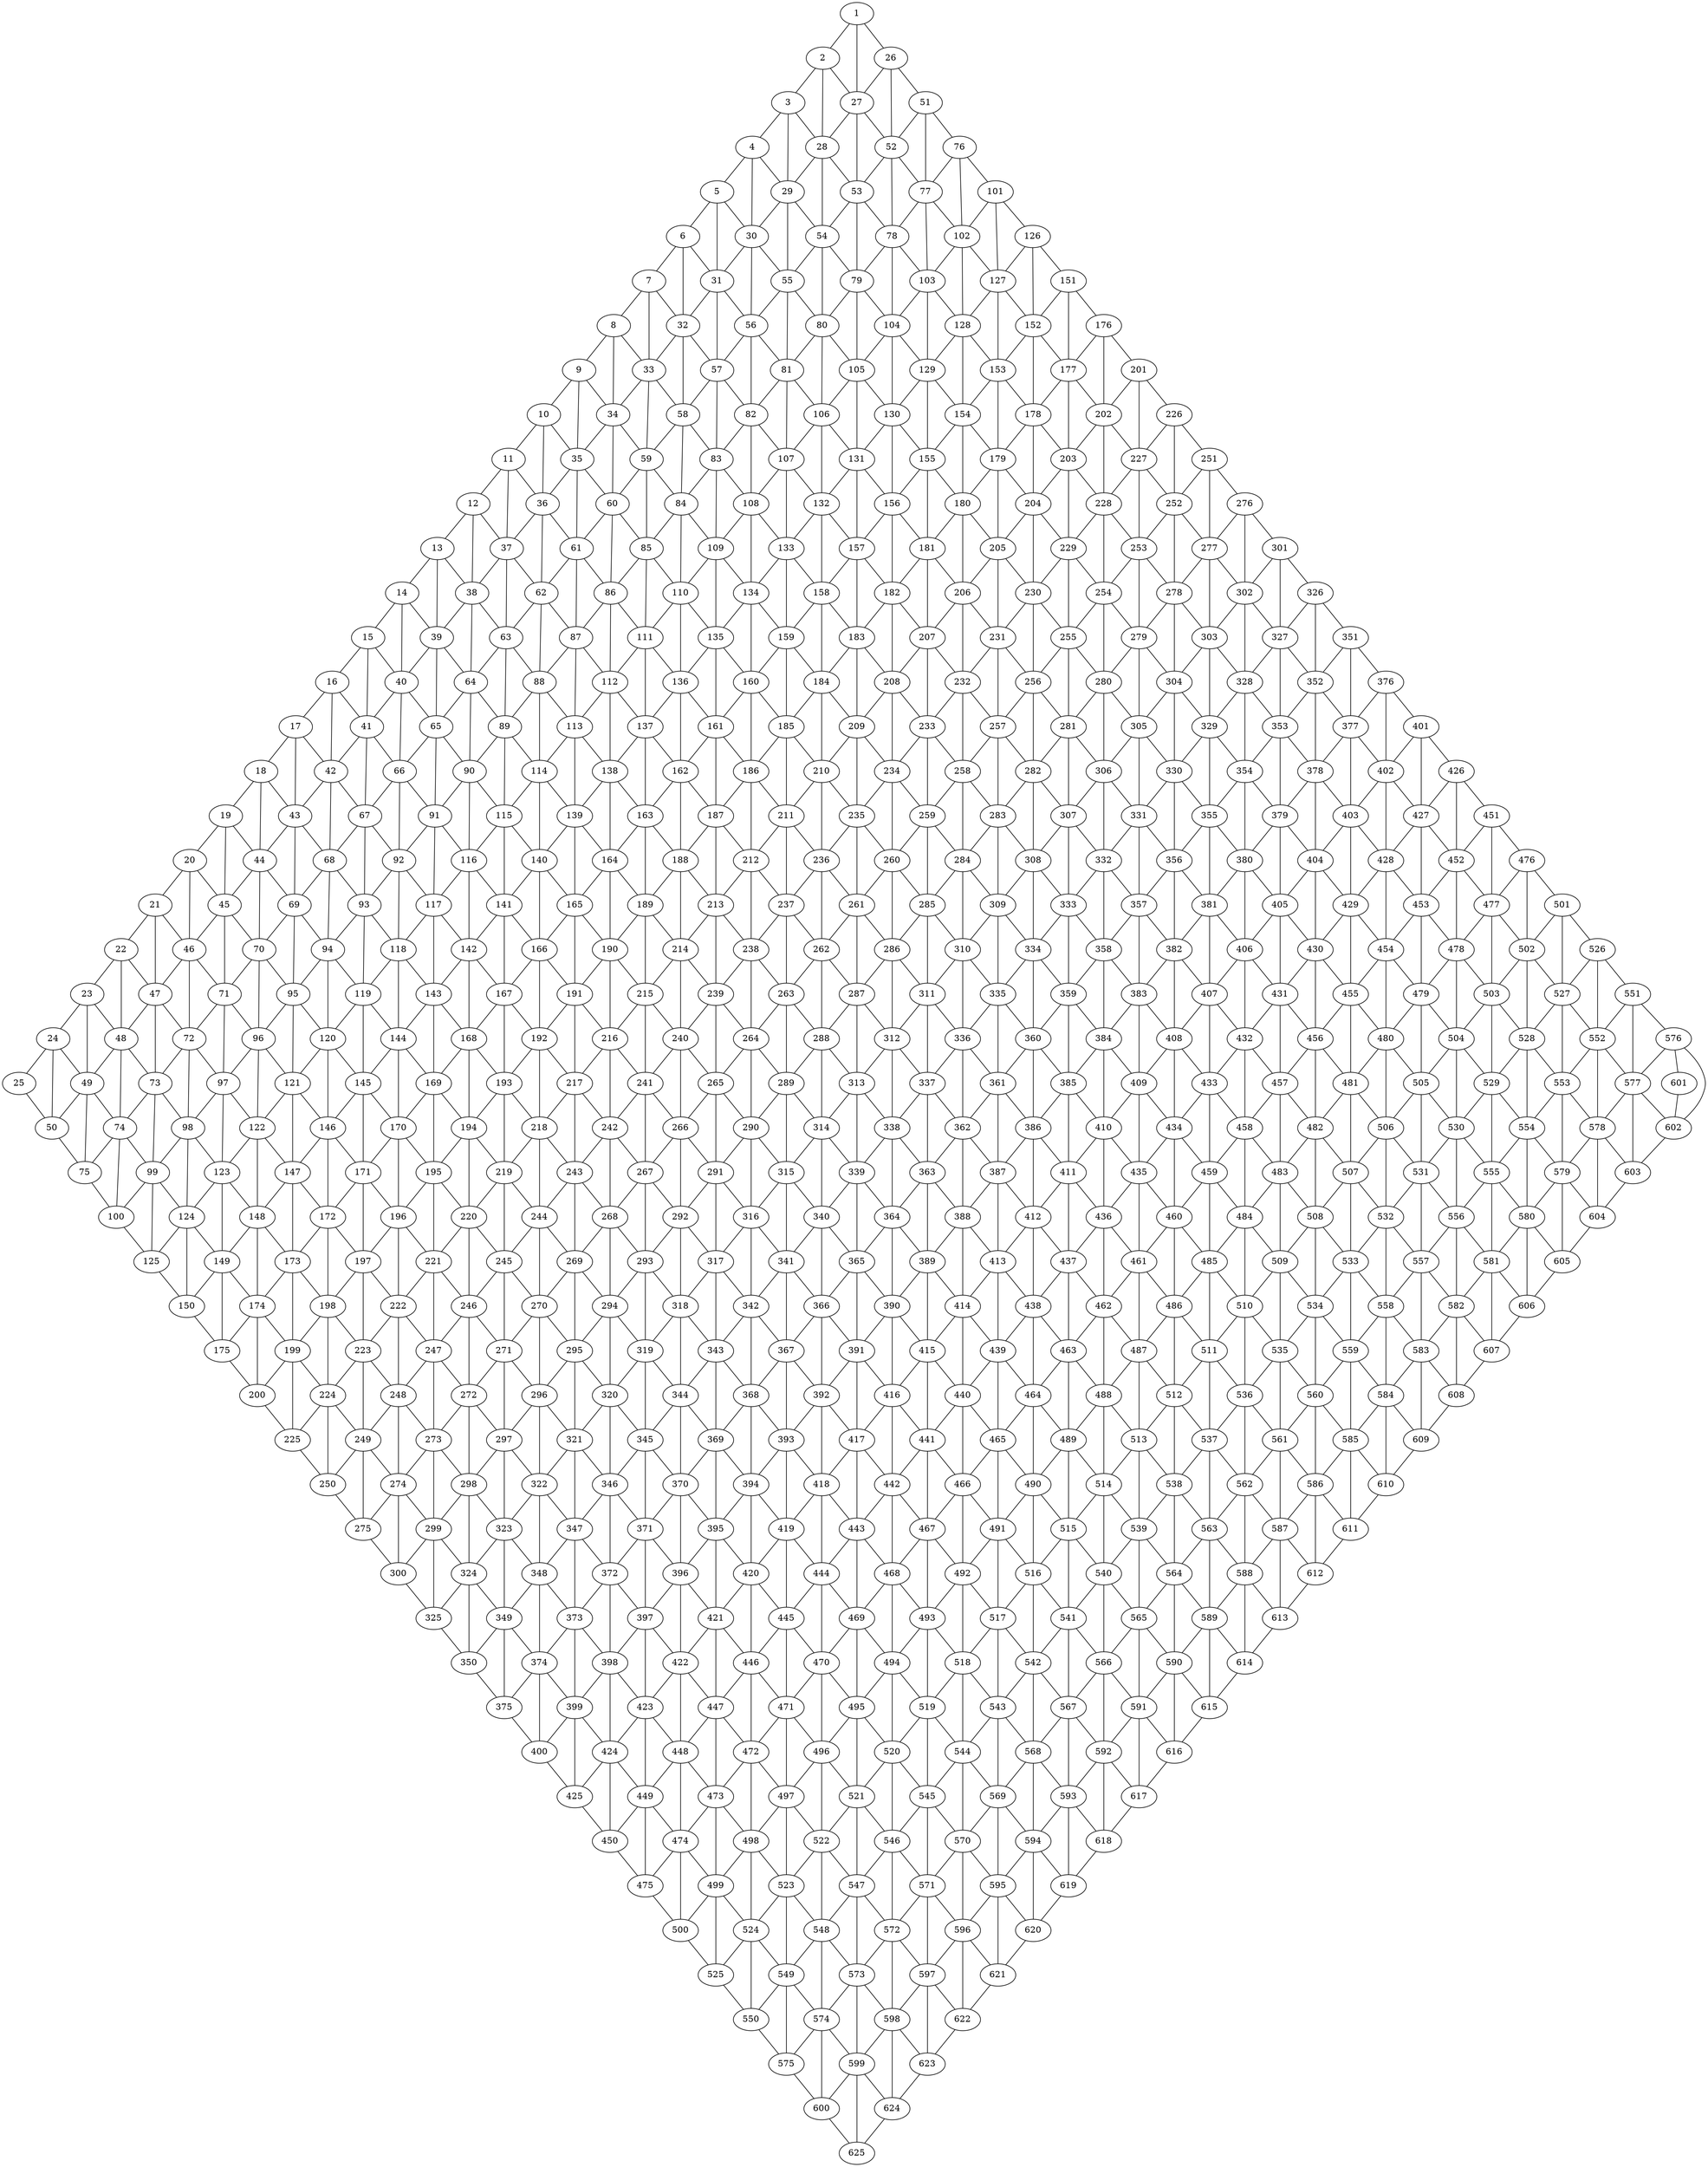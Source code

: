 graph G_1 {
    1;
    2;
    3;
    4;
    5;
    6;
    7;
    8;
    9;
    10;
    11;
    12;
    13;
    14;
    15;
    16;
    17;
    18;
    19;
    20;
    21;
    22;
    23;
    24;
    25;
    26;
    27;
    28;
    29;
    30;
    31;
    32;
    33;
    34;
    35;
    36;
    37;
    38;
    39;
    40;
    41;
    42;
    43;
    44;
    45;
    46;
    47;
    48;
    49;
    50;
    51;
    52;
    53;
    54;
    55;
    56;
    57;
    58;
    59;
    60;
    61;
    62;
    63;
    64;
    65;
    66;
    67;
    68;
    69;
    70;
    71;
    72;
    73;
    74;
    75;
    76;
    77;
    78;
    79;
    80;
    81;
    82;
    83;
    84;
    85;
    86;
    87;
    88;
    89;
    90;
    91;
    92;
    93;
    94;
    95;
    96;
    97;
    98;
    99;
    100;
    101;
    102;
    103;
    104;
    105;
    106;
    107;
    108;
    109;
    110;
    111;
    112;
    113;
    114;
    115;
    116;
    117;
    118;
    119;
    120;
    121;
    122;
    123;
    124;
    125;
    126;
    127;
    128;
    129;
    130;
    131;
    132;
    133;
    134;
    135;
    136;
    137;
    138;
    139;
    140;
    141;
    142;
    143;
    144;
    145;
    146;
    147;
    148;
    149;
    150;
    151;
    152;
    153;
    154;
    155;
    156;
    157;
    158;
    159;
    160;
    161;
    162;
    163;
    164;
    165;
    166;
    167;
    168;
    169;
    170;
    171;
    172;
    173;
    174;
    175;
    176;
    177;
    178;
    179;
    180;
    181;
    182;
    183;
    184;
    185;
    186;
    187;
    188;
    189;
    190;
    191;
    192;
    193;
    194;
    195;
    196;
    197;
    198;
    199;
    200;
    201;
    202;
    203;
    204;
    205;
    206;
    207;
    208;
    209;
    210;
    211;
    212;
    213;
    214;
    215;
    216;
    217;
    218;
    219;
    220;
    221;
    222;
    223;
    224;
    225;
    226;
    227;
    228;
    229;
    230;
    231;
    232;
    233;
    234;
    235;
    236;
    237;
    238;
    239;
    240;
    241;
    242;
    243;
    244;
    245;
    246;
    247;
    248;
    249;
    250;
    251;
    252;
    253;
    254;
    255;
    256;
    257;
    258;
    259;
    260;
    261;
    262;
    263;
    264;
    265;
    266;
    267;
    268;
    269;
    270;
    271;
    272;
    273;
    274;
    275;
    276;
    277;
    278;
    279;
    280;
    281;
    282;
    283;
    284;
    285;
    286;
    287;
    288;
    289;
    290;
    291;
    292;
    293;
    294;
    295;
    296;
    297;
    298;
    299;
    300;
    301;
    302;
    303;
    304;
    305;
    306;
    307;
    308;
    309;
    310;
    311;
    312;
    313;
    314;
    315;
    316;
    317;
    318;
    319;
    320;
    321;
    322;
    323;
    324;
    325;
    326;
    327;
    328;
    329;
    330;
    331;
    332;
    333;
    334;
    335;
    336;
    337;
    338;
    339;
    340;
    341;
    342;
    343;
    344;
    345;
    346;
    347;
    348;
    349;
    350;
    351;
    352;
    353;
    354;
    355;
    356;
    357;
    358;
    359;
    360;
    361;
    362;
    363;
    364;
    365;
    366;
    367;
    368;
    369;
    370;
    371;
    372;
    373;
    374;
    375;
    376;
    377;
    378;
    379;
    380;
    381;
    382;
    383;
    384;
    385;
    386;
    387;
    388;
    389;
    390;
    391;
    392;
    393;
    394;
    395;
    396;
    397;
    398;
    399;
    400;
    401;
    402;
    403;
    404;
    405;
    406;
    407;
    408;
    409;
    410;
    411;
    412;
    413;
    414;
    415;
    416;
    417;
    418;
    419;
    420;
    421;
    422;
    423;
    424;
    425;
    426;
    427;
    428;
    429;
    430;
    431;
    432;
    433;
    434;
    435;
    436;
    437;
    438;
    439;
    440;
    441;
    442;
    443;
    444;
    445;
    446;
    447;
    448;
    449;
    450;
    451;
    452;
    453;
    454;
    455;
    456;
    457;
    458;
    459;
    460;
    461;
    462;
    463;
    464;
    465;
    466;
    467;
    468;
    469;
    470;
    471;
    472;
    473;
    474;
    475;
    476;
    477;
    478;
    479;
    480;
    481;
    482;
    483;
    484;
    485;
    486;
    487;
    488;
    489;
    490;
    491;
    492;
    493;
    494;
    495;
    496;
    497;
    498;
    499;
    500;
    501;
    502;
    503;
    504;
    505;
    506;
    507;
    508;
    509;
    510;
    511;
    512;
    513;
    514;
    515;
    516;
    517;
    518;
    519;
    520;
    521;
    522;
    523;
    524;
    525;
    526;
    527;
    528;
    529;
    530;
    531;
    532;
    533;
    534;
    535;
    536;
    537;
    538;
    539;
    540;
    541;
    542;
    543;
    544;
    545;
    546;
    547;
    548;
    549;
    550;
    551;
    552;
    553;
    554;
    555;
    556;
    557;
    558;
    559;
    560;
    561;
    562;
    563;
    564;
    565;
    566;
    567;
    568;
    569;
    570;
    571;
    572;
    573;
    574;
    575;
    576;
    577;
    578;
    579;
    580;
    581;
    582;
    583;
    584;
    585;
    586;
    587;
    588;
    589;
    590;
    591;
    592;
    593;
    594;
    595;
    596;
    597;
    598;
    599;
    600;
    601;
    602;
    603;
    604;
    605;
    606;
    607;
    608;
    609;
    610;
    611;
    612;
    613;
    614;
    615;
    616;
    617;
    618;
    619;
    620;
    621;
    622;
    623;
    624;
    625;
    1 -- 2;
    1 -- 26;
    1 -- 27;
    2 -- 3;
    2 -- 27;
    2 -- 28;
    3 -- 4;
    3 -- 28;
    3 -- 29;
    4 -- 5;
    4 -- 29;
    4 -- 30;
    5 -- 6;
    5 -- 30;
    5 -- 31;
    6 -- 7;
    6 -- 31;
    6 -- 32;
    7 -- 8;
    7 -- 32;
    7 -- 33;
    8 -- 9;
    8 -- 33;
    8 -- 34;
    9 -- 10;
    9 -- 34;
    9 -- 35;
    10 -- 11;
    10 -- 35;
    10 -- 36;
    11 -- 12;
    11 -- 36;
    11 -- 37;
    12 -- 13;
    12 -- 37;
    12 -- 38;
    13 -- 14;
    13 -- 38;
    13 -- 39;
    14 -- 15;
    14 -- 39;
    14 -- 40;
    15 -- 16;
    15 -- 40;
    15 -- 41;
    16 -- 17;
    16 -- 41;
    16 -- 42;
    17 -- 18;
    17 -- 42;
    17 -- 43;
    18 -- 19;
    18 -- 43;
    18 -- 44;
    19 -- 20;
    19 -- 44;
    19 -- 45;
    20 -- 21;
    20 -- 45;
    20 -- 46;
    21 -- 22;
    21 -- 46;
    21 -- 47;
    22 -- 23;
    22 -- 47;
    22 -- 48;
    23 -- 24;
    23 -- 48;
    23 -- 49;
    24 -- 25;
    24 -- 49;
    24 -- 50;
    25 -- 50;
    26 -- 27;
    26 -- 51;
    26 -- 52;
    27 -- 28;
    27 -- 52;
    27 -- 53;
    28 -- 29;
    28 -- 53;
    28 -- 54;
    29 -- 30;
    29 -- 54;
    29 -- 55;
    30 -- 31;
    30 -- 55;
    30 -- 56;
    31 -- 32;
    31 -- 56;
    31 -- 57;
    32 -- 33;
    32 -- 57;
    32 -- 58;
    33 -- 34;
    33 -- 58;
    33 -- 59;
    34 -- 35;
    34 -- 59;
    34 -- 60;
    35 -- 36;
    35 -- 60;
    35 -- 61;
    36 -- 37;
    36 -- 61;
    36 -- 62;
    37 -- 38;
    37 -- 62;
    37 -- 63;
    38 -- 39;
    38 -- 63;
    38 -- 64;
    39 -- 40;
    39 -- 64;
    39 -- 65;
    40 -- 41;
    40 -- 65;
    40 -- 66;
    41 -- 42;
    41 -- 66;
    41 -- 67;
    42 -- 43;
    42 -- 67;
    42 -- 68;
    43 -- 44;
    43 -- 68;
    43 -- 69;
    44 -- 45;
    44 -- 69;
    44 -- 70;
    45 -- 46;
    45 -- 70;
    45 -- 71;
    46 -- 47;
    46 -- 71;
    46 -- 72;
    47 -- 48;
    47 -- 72;
    47 -- 73;
    48 -- 49;
    48 -- 73;
    48 -- 74;
    49 -- 50;
    49 -- 74;
    49 -- 75;
    50 -- 75;
    51 -- 52;
    51 -- 76;
    51 -- 77;
    52 -- 53;
    52 -- 77;
    52 -- 78;
    53 -- 54;
    53 -- 78;
    53 -- 79;
    54 -- 55;
    54 -- 79;
    54 -- 80;
    55 -- 56;
    55 -- 80;
    55 -- 81;
    56 -- 57;
    56 -- 81;
    56 -- 82;
    57 -- 58;
    57 -- 82;
    57 -- 83;
    58 -- 59;
    58 -- 83;
    58 -- 84;
    59 -- 60;
    59 -- 84;
    59 -- 85;
    60 -- 61;
    60 -- 85;
    60 -- 86;
    61 -- 62;
    61 -- 86;
    61 -- 87;
    62 -- 63;
    62 -- 87;
    62 -- 88;
    63 -- 64;
    63 -- 88;
    63 -- 89;
    64 -- 65;
    64 -- 89;
    64 -- 90;
    65 -- 66;
    65 -- 90;
    65 -- 91;
    66 -- 67;
    66 -- 91;
    66 -- 92;
    67 -- 68;
    67 -- 92;
    67 -- 93;
    68 -- 69;
    68 -- 93;
    68 -- 94;
    69 -- 70;
    69 -- 94;
    69 -- 95;
    70 -- 71;
    70 -- 95;
    70 -- 96;
    71 -- 72;
    71 -- 96;
    71 -- 97;
    72 -- 73;
    72 -- 97;
    72 -- 98;
    73 -- 74;
    73 -- 98;
    73 -- 99;
    74 -- 75;
    74 -- 99;
    74 -- 100;
    75 -- 100;
    76 -- 77;
    76 -- 101;
    76 -- 102;
    77 -- 78;
    77 -- 102;
    77 -- 103;
    78 -- 79;
    78 -- 103;
    78 -- 104;
    79 -- 80;
    79 -- 104;
    79 -- 105;
    80 -- 81;
    80 -- 105;
    80 -- 106;
    81 -- 82;
    81 -- 106;
    81 -- 107;
    82 -- 83;
    82 -- 107;
    82 -- 108;
    83 -- 84;
    83 -- 108;
    83 -- 109;
    84 -- 85;
    84 -- 109;
    84 -- 110;
    85 -- 86;
    85 -- 110;
    85 -- 111;
    86 -- 87;
    86 -- 111;
    86 -- 112;
    87 -- 88;
    87 -- 112;
    87 -- 113;
    88 -- 89;
    88 -- 113;
    88 -- 114;
    89 -- 90;
    89 -- 114;
    89 -- 115;
    90 -- 91;
    90 -- 115;
    90 -- 116;
    91 -- 92;
    91 -- 116;
    91 -- 117;
    92 -- 93;
    92 -- 117;
    92 -- 118;
    93 -- 94;
    93 -- 118;
    93 -- 119;
    94 -- 95;
    94 -- 119;
    94 -- 120;
    95 -- 96;
    95 -- 120;
    95 -- 121;
    96 -- 97;
    96 -- 121;
    96 -- 122;
    97 -- 98;
    97 -- 122;
    97 -- 123;
    98 -- 99;
    98 -- 123;
    98 -- 124;
    99 -- 100;
    99 -- 124;
    99 -- 125;
    100 -- 125;
    101 -- 102;
    101 -- 126;
    101 -- 127;
    102 -- 103;
    102 -- 127;
    102 -- 128;
    103 -- 104;
    103 -- 128;
    103 -- 129;
    104 -- 105;
    104 -- 129;
    104 -- 130;
    105 -- 106;
    105 -- 130;
    105 -- 131;
    106 -- 107;
    106 -- 131;
    106 -- 132;
    107 -- 108;
    107 -- 132;
    107 -- 133;
    108 -- 109;
    108 -- 133;
    108 -- 134;
    109 -- 110;
    109 -- 134;
    109 -- 135;
    110 -- 111;
    110 -- 135;
    110 -- 136;
    111 -- 112;
    111 -- 136;
    111 -- 137;
    112 -- 113;
    112 -- 137;
    112 -- 138;
    113 -- 114;
    113 -- 138;
    113 -- 139;
    114 -- 115;
    114 -- 139;
    114 -- 140;
    115 -- 116;
    115 -- 140;
    115 -- 141;
    116 -- 117;
    116 -- 141;
    116 -- 142;
    117 -- 118;
    117 -- 142;
    117 -- 143;
    118 -- 119;
    118 -- 143;
    118 -- 144;
    119 -- 120;
    119 -- 144;
    119 -- 145;
    120 -- 121;
    120 -- 145;
    120 -- 146;
    121 -- 122;
    121 -- 146;
    121 -- 147;
    122 -- 123;
    122 -- 147;
    122 -- 148;
    123 -- 124;
    123 -- 148;
    123 -- 149;
    124 -- 125;
    124 -- 149;
    124 -- 150;
    125 -- 150;
    126 -- 127;
    126 -- 151;
    126 -- 152;
    127 -- 128;
    127 -- 152;
    127 -- 153;
    128 -- 129;
    128 -- 153;
    128 -- 154;
    129 -- 130;
    129 -- 154;
    129 -- 155;
    130 -- 131;
    130 -- 155;
    130 -- 156;
    131 -- 132;
    131 -- 156;
    131 -- 157;
    132 -- 133;
    132 -- 157;
    132 -- 158;
    133 -- 134;
    133 -- 158;
    133 -- 159;
    134 -- 135;
    134 -- 159;
    134 -- 160;
    135 -- 136;
    135 -- 160;
    135 -- 161;
    136 -- 137;
    136 -- 161;
    136 -- 162;
    137 -- 138;
    137 -- 162;
    137 -- 163;
    138 -- 139;
    138 -- 163;
    138 -- 164;
    139 -- 140;
    139 -- 164;
    139 -- 165;
    140 -- 141;
    140 -- 165;
    140 -- 166;
    141 -- 142;
    141 -- 166;
    141 -- 167;
    142 -- 143;
    142 -- 167;
    142 -- 168;
    143 -- 144;
    143 -- 168;
    143 -- 169;
    144 -- 145;
    144 -- 169;
    144 -- 170;
    145 -- 146;
    145 -- 170;
    145 -- 171;
    146 -- 147;
    146 -- 171;
    146 -- 172;
    147 -- 148;
    147 -- 172;
    147 -- 173;
    148 -- 149;
    148 -- 173;
    148 -- 174;
    149 -- 150;
    149 -- 174;
    149 -- 175;
    150 -- 175;
    151 -- 152;
    151 -- 176;
    151 -- 177;
    152 -- 153;
    152 -- 177;
    152 -- 178;
    153 -- 154;
    153 -- 178;
    153 -- 179;
    154 -- 155;
    154 -- 179;
    154 -- 180;
    155 -- 156;
    155 -- 180;
    155 -- 181;
    156 -- 157;
    156 -- 181;
    156 -- 182;
    157 -- 158;
    157 -- 182;
    157 -- 183;
    158 -- 159;
    158 -- 183;
    158 -- 184;
    159 -- 160;
    159 -- 184;
    159 -- 185;
    160 -- 161;
    160 -- 185;
    160 -- 186;
    161 -- 162;
    161 -- 186;
    161 -- 187;
    162 -- 163;
    162 -- 187;
    162 -- 188;
    163 -- 164;
    163 -- 188;
    163 -- 189;
    164 -- 165;
    164 -- 189;
    164 -- 190;
    165 -- 166;
    165 -- 190;
    165 -- 191;
    166 -- 167;
    166 -- 191;
    166 -- 192;
    167 -- 168;
    167 -- 192;
    167 -- 193;
    168 -- 169;
    168 -- 193;
    168 -- 194;
    169 -- 170;
    169 -- 194;
    169 -- 195;
    170 -- 171;
    170 -- 195;
    170 -- 196;
    171 -- 172;
    171 -- 196;
    171 -- 197;
    172 -- 173;
    172 -- 197;
    172 -- 198;
    173 -- 174;
    173 -- 198;
    173 -- 199;
    174 -- 175;
    174 -- 199;
    174 -- 200;
    175 -- 200;
    176 -- 177;
    176 -- 201;
    176 -- 202;
    177 -- 178;
    177 -- 202;
    177 -- 203;
    178 -- 179;
    178 -- 203;
    178 -- 204;
    179 -- 180;
    179 -- 204;
    179 -- 205;
    180 -- 181;
    180 -- 205;
    180 -- 206;
    181 -- 182;
    181 -- 206;
    181 -- 207;
    182 -- 183;
    182 -- 207;
    182 -- 208;
    183 -- 184;
    183 -- 208;
    183 -- 209;
    184 -- 185;
    184 -- 209;
    184 -- 210;
    185 -- 186;
    185 -- 210;
    185 -- 211;
    186 -- 187;
    186 -- 211;
    186 -- 212;
    187 -- 188;
    187 -- 212;
    187 -- 213;
    188 -- 189;
    188 -- 213;
    188 -- 214;
    189 -- 190;
    189 -- 214;
    189 -- 215;
    190 -- 191;
    190 -- 215;
    190 -- 216;
    191 -- 192;
    191 -- 216;
    191 -- 217;
    192 -- 193;
    192 -- 217;
    192 -- 218;
    193 -- 194;
    193 -- 218;
    193 -- 219;
    194 -- 195;
    194 -- 219;
    194 -- 220;
    195 -- 196;
    195 -- 220;
    195 -- 221;
    196 -- 197;
    196 -- 221;
    196 -- 222;
    197 -- 198;
    197 -- 222;
    197 -- 223;
    198 -- 199;
    198 -- 223;
    198 -- 224;
    199 -- 200;
    199 -- 224;
    199 -- 225;
    200 -- 225;
    201 -- 202;
    201 -- 226;
    201 -- 227;
    202 -- 203;
    202 -- 227;
    202 -- 228;
    203 -- 204;
    203 -- 228;
    203 -- 229;
    204 -- 205;
    204 -- 229;
    204 -- 230;
    205 -- 206;
    205 -- 230;
    205 -- 231;
    206 -- 207;
    206 -- 231;
    206 -- 232;
    207 -- 208;
    207 -- 232;
    207 -- 233;
    208 -- 209;
    208 -- 233;
    208 -- 234;
    209 -- 210;
    209 -- 234;
    209 -- 235;
    210 -- 211;
    210 -- 235;
    210 -- 236;
    211 -- 212;
    211 -- 236;
    211 -- 237;
    212 -- 213;
    212 -- 237;
    212 -- 238;
    213 -- 214;
    213 -- 238;
    213 -- 239;
    214 -- 215;
    214 -- 239;
    214 -- 240;
    215 -- 216;
    215 -- 240;
    215 -- 241;
    216 -- 217;
    216 -- 241;
    216 -- 242;
    217 -- 218;
    217 -- 242;
    217 -- 243;
    218 -- 219;
    218 -- 243;
    218 -- 244;
    219 -- 220;
    219 -- 244;
    219 -- 245;
    220 -- 221;
    220 -- 245;
    220 -- 246;
    221 -- 222;
    221 -- 246;
    221 -- 247;
    222 -- 223;
    222 -- 247;
    222 -- 248;
    223 -- 224;
    223 -- 248;
    223 -- 249;
    224 -- 225;
    224 -- 249;
    224 -- 250;
    225 -- 250;
    226 -- 227;
    226 -- 251;
    226 -- 252;
    227 -- 228;
    227 -- 252;
    227 -- 253;
    228 -- 229;
    228 -- 253;
    228 -- 254;
    229 -- 230;
    229 -- 254;
    229 -- 255;
    230 -- 231;
    230 -- 255;
    230 -- 256;
    231 -- 232;
    231 -- 256;
    231 -- 257;
    232 -- 233;
    232 -- 257;
    232 -- 258;
    233 -- 234;
    233 -- 258;
    233 -- 259;
    234 -- 235;
    234 -- 259;
    234 -- 260;
    235 -- 236;
    235 -- 260;
    235 -- 261;
    236 -- 237;
    236 -- 261;
    236 -- 262;
    237 -- 238;
    237 -- 262;
    237 -- 263;
    238 -- 239;
    238 -- 263;
    238 -- 264;
    239 -- 240;
    239 -- 264;
    239 -- 265;
    240 -- 241;
    240 -- 265;
    240 -- 266;
    241 -- 242;
    241 -- 266;
    241 -- 267;
    242 -- 243;
    242 -- 267;
    242 -- 268;
    243 -- 244;
    243 -- 268;
    243 -- 269;
    244 -- 245;
    244 -- 269;
    244 -- 270;
    245 -- 246;
    245 -- 270;
    245 -- 271;
    246 -- 247;
    246 -- 271;
    246 -- 272;
    247 -- 248;
    247 -- 272;
    247 -- 273;
    248 -- 249;
    248 -- 273;
    248 -- 274;
    249 -- 250;
    249 -- 274;
    249 -- 275;
    250 -- 275;
    251 -- 252;
    251 -- 276;
    251 -- 277;
    252 -- 253;
    252 -- 277;
    252 -- 278;
    253 -- 254;
    253 -- 278;
    253 -- 279;
    254 -- 255;
    254 -- 279;
    254 -- 280;
    255 -- 256;
    255 -- 280;
    255 -- 281;
    256 -- 257;
    256 -- 281;
    256 -- 282;
    257 -- 258;
    257 -- 282;
    257 -- 283;
    258 -- 259;
    258 -- 283;
    258 -- 284;
    259 -- 260;
    259 -- 284;
    259 -- 285;
    260 -- 261;
    260 -- 285;
    260 -- 286;
    261 -- 262;
    261 -- 286;
    261 -- 287;
    262 -- 263;
    262 -- 287;
    262 -- 288;
    263 -- 264;
    263 -- 288;
    263 -- 289;
    264 -- 265;
    264 -- 289;
    264 -- 290;
    265 -- 266;
    265 -- 290;
    265 -- 291;
    266 -- 267;
    266 -- 291;
    266 -- 292;
    267 -- 268;
    267 -- 292;
    267 -- 293;
    268 -- 269;
    268 -- 293;
    268 -- 294;
    269 -- 270;
    269 -- 294;
    269 -- 295;
    270 -- 271;
    270 -- 295;
    270 -- 296;
    271 -- 272;
    271 -- 296;
    271 -- 297;
    272 -- 273;
    272 -- 297;
    272 -- 298;
    273 -- 274;
    273 -- 298;
    273 -- 299;
    274 -- 275;
    274 -- 299;
    274 -- 300;
    275 -- 300;
    276 -- 277;
    276 -- 301;
    276 -- 302;
    277 -- 278;
    277 -- 302;
    277 -- 303;
    278 -- 279;
    278 -- 303;
    278 -- 304;
    279 -- 280;
    279 -- 304;
    279 -- 305;
    280 -- 281;
    280 -- 305;
    280 -- 306;
    281 -- 282;
    281 -- 306;
    281 -- 307;
    282 -- 283;
    282 -- 307;
    282 -- 308;
    283 -- 284;
    283 -- 308;
    283 -- 309;
    284 -- 285;
    284 -- 309;
    284 -- 310;
    285 -- 286;
    285 -- 310;
    285 -- 311;
    286 -- 287;
    286 -- 311;
    286 -- 312;
    287 -- 288;
    287 -- 312;
    287 -- 313;
    288 -- 289;
    288 -- 313;
    288 -- 314;
    289 -- 290;
    289 -- 314;
    289 -- 315;
    290 -- 291;
    290 -- 315;
    290 -- 316;
    291 -- 292;
    291 -- 316;
    291 -- 317;
    292 -- 293;
    292 -- 317;
    292 -- 318;
    293 -- 294;
    293 -- 318;
    293 -- 319;
    294 -- 295;
    294 -- 319;
    294 -- 320;
    295 -- 296;
    295 -- 320;
    295 -- 321;
    296 -- 297;
    296 -- 321;
    296 -- 322;
    297 -- 298;
    297 -- 322;
    297 -- 323;
    298 -- 299;
    298 -- 323;
    298 -- 324;
    299 -- 300;
    299 -- 324;
    299 -- 325;
    300 -- 325;
    301 -- 302;
    301 -- 326;
    301 -- 327;
    302 -- 303;
    302 -- 327;
    302 -- 328;
    303 -- 304;
    303 -- 328;
    303 -- 329;
    304 -- 305;
    304 -- 329;
    304 -- 330;
    305 -- 306;
    305 -- 330;
    305 -- 331;
    306 -- 307;
    306 -- 331;
    306 -- 332;
    307 -- 308;
    307 -- 332;
    307 -- 333;
    308 -- 309;
    308 -- 333;
    308 -- 334;
    309 -- 310;
    309 -- 334;
    309 -- 335;
    310 -- 311;
    310 -- 335;
    310 -- 336;
    311 -- 312;
    311 -- 336;
    311 -- 337;
    312 -- 313;
    312 -- 337;
    312 -- 338;
    313 -- 314;
    313 -- 338;
    313 -- 339;
    314 -- 315;
    314 -- 339;
    314 -- 340;
    315 -- 316;
    315 -- 340;
    315 -- 341;
    316 -- 317;
    316 -- 341;
    316 -- 342;
    317 -- 318;
    317 -- 342;
    317 -- 343;
    318 -- 319;
    318 -- 343;
    318 -- 344;
    319 -- 320;
    319 -- 344;
    319 -- 345;
    320 -- 321;
    320 -- 345;
    320 -- 346;
    321 -- 322;
    321 -- 346;
    321 -- 347;
    322 -- 323;
    322 -- 347;
    322 -- 348;
    323 -- 324;
    323 -- 348;
    323 -- 349;
    324 -- 325;
    324 -- 349;
    324 -- 350;
    325 -- 350;
    326 -- 327;
    326 -- 351;
    326 -- 352;
    327 -- 328;
    327 -- 352;
    327 -- 353;
    328 -- 329;
    328 -- 353;
    328 -- 354;
    329 -- 330;
    329 -- 354;
    329 -- 355;
    330 -- 331;
    330 -- 355;
    330 -- 356;
    331 -- 332;
    331 -- 356;
    331 -- 357;
    332 -- 333;
    332 -- 357;
    332 -- 358;
    333 -- 334;
    333 -- 358;
    333 -- 359;
    334 -- 335;
    334 -- 359;
    334 -- 360;
    335 -- 336;
    335 -- 360;
    335 -- 361;
    336 -- 337;
    336 -- 361;
    336 -- 362;
    337 -- 338;
    337 -- 362;
    337 -- 363;
    338 -- 339;
    338 -- 363;
    338 -- 364;
    339 -- 340;
    339 -- 364;
    339 -- 365;
    340 -- 341;
    340 -- 365;
    340 -- 366;
    341 -- 342;
    341 -- 366;
    341 -- 367;
    342 -- 343;
    342 -- 367;
    342 -- 368;
    343 -- 344;
    343 -- 368;
    343 -- 369;
    344 -- 345;
    344 -- 369;
    344 -- 370;
    345 -- 346;
    345 -- 370;
    345 -- 371;
    346 -- 347;
    346 -- 371;
    346 -- 372;
    347 -- 348;
    347 -- 372;
    347 -- 373;
    348 -- 349;
    348 -- 373;
    348 -- 374;
    349 -- 350;
    349 -- 374;
    349 -- 375;
    350 -- 375;
    351 -- 352;
    351 -- 376;
    351 -- 377;
    352 -- 353;
    352 -- 377;
    352 -- 378;
    353 -- 354;
    353 -- 378;
    353 -- 379;
    354 -- 355;
    354 -- 379;
    354 -- 380;
    355 -- 356;
    355 -- 380;
    355 -- 381;
    356 -- 357;
    356 -- 381;
    356 -- 382;
    357 -- 358;
    357 -- 382;
    357 -- 383;
    358 -- 359;
    358 -- 383;
    358 -- 384;
    359 -- 360;
    359 -- 384;
    359 -- 385;
    360 -- 361;
    360 -- 385;
    360 -- 386;
    361 -- 362;
    361 -- 386;
    361 -- 387;
    362 -- 363;
    362 -- 387;
    362 -- 388;
    363 -- 364;
    363 -- 388;
    363 -- 389;
    364 -- 365;
    364 -- 389;
    364 -- 390;
    365 -- 366;
    365 -- 390;
    365 -- 391;
    366 -- 367;
    366 -- 391;
    366 -- 392;
    367 -- 368;
    367 -- 392;
    367 -- 393;
    368 -- 369;
    368 -- 393;
    368 -- 394;
    369 -- 370;
    369 -- 394;
    369 -- 395;
    370 -- 371;
    370 -- 395;
    370 -- 396;
    371 -- 372;
    371 -- 396;
    371 -- 397;
    372 -- 373;
    372 -- 397;
    372 -- 398;
    373 -- 374;
    373 -- 398;
    373 -- 399;
    374 -- 375;
    374 -- 399;
    374 -- 400;
    375 -- 400;
    376 -- 377;
    376 -- 401;
    376 -- 402;
    377 -- 378;
    377 -- 402;
    377 -- 403;
    378 -- 379;
    378 -- 403;
    378 -- 404;
    379 -- 380;
    379 -- 404;
    379 -- 405;
    380 -- 381;
    380 -- 405;
    380 -- 406;
    381 -- 382;
    381 -- 406;
    381 -- 407;
    382 -- 383;
    382 -- 407;
    382 -- 408;
    383 -- 384;
    383 -- 408;
    383 -- 409;
    384 -- 385;
    384 -- 409;
    384 -- 410;
    385 -- 386;
    385 -- 410;
    385 -- 411;
    386 -- 387;
    386 -- 411;
    386 -- 412;
    387 -- 388;
    387 -- 412;
    387 -- 413;
    388 -- 389;
    388 -- 413;
    388 -- 414;
    389 -- 390;
    389 -- 414;
    389 -- 415;
    390 -- 391;
    390 -- 415;
    390 -- 416;
    391 -- 392;
    391 -- 416;
    391 -- 417;
    392 -- 393;
    392 -- 417;
    392 -- 418;
    393 -- 394;
    393 -- 418;
    393 -- 419;
    394 -- 395;
    394 -- 419;
    394 -- 420;
    395 -- 396;
    395 -- 420;
    395 -- 421;
    396 -- 397;
    396 -- 421;
    396 -- 422;
    397 -- 398;
    397 -- 422;
    397 -- 423;
    398 -- 399;
    398 -- 423;
    398 -- 424;
    399 -- 400;
    399 -- 424;
    399 -- 425;
    400 -- 425;
    401 -- 402;
    401 -- 426;
    401 -- 427;
    402 -- 403;
    402 -- 427;
    402 -- 428;
    403 -- 404;
    403 -- 428;
    403 -- 429;
    404 -- 405;
    404 -- 429;
    404 -- 430;
    405 -- 406;
    405 -- 430;
    405 -- 431;
    406 -- 407;
    406 -- 431;
    406 -- 432;
    407 -- 408;
    407 -- 432;
    407 -- 433;
    408 -- 409;
    408 -- 433;
    408 -- 434;
    409 -- 410;
    409 -- 434;
    409 -- 435;
    410 -- 411;
    410 -- 435;
    410 -- 436;
    411 -- 412;
    411 -- 436;
    411 -- 437;
    412 -- 413;
    412 -- 437;
    412 -- 438;
    413 -- 414;
    413 -- 438;
    413 -- 439;
    414 -- 415;
    414 -- 439;
    414 -- 440;
    415 -- 416;
    415 -- 440;
    415 -- 441;
    416 -- 417;
    416 -- 441;
    416 -- 442;
    417 -- 418;
    417 -- 442;
    417 -- 443;
    418 -- 419;
    418 -- 443;
    418 -- 444;
    419 -- 420;
    419 -- 444;
    419 -- 445;
    420 -- 421;
    420 -- 445;
    420 -- 446;
    421 -- 422;
    421 -- 446;
    421 -- 447;
    422 -- 423;
    422 -- 447;
    422 -- 448;
    423 -- 424;
    423 -- 448;
    423 -- 449;
    424 -- 425;
    424 -- 449;
    424 -- 450;
    425 -- 450;
    426 -- 427;
    426 -- 451;
    426 -- 452;
    427 -- 428;
    427 -- 452;
    427 -- 453;
    428 -- 429;
    428 -- 453;
    428 -- 454;
    429 -- 430;
    429 -- 454;
    429 -- 455;
    430 -- 431;
    430 -- 455;
    430 -- 456;
    431 -- 432;
    431 -- 456;
    431 -- 457;
    432 -- 433;
    432 -- 457;
    432 -- 458;
    433 -- 434;
    433 -- 458;
    433 -- 459;
    434 -- 435;
    434 -- 459;
    434 -- 460;
    435 -- 436;
    435 -- 460;
    435 -- 461;
    436 -- 437;
    436 -- 461;
    436 -- 462;
    437 -- 438;
    437 -- 462;
    437 -- 463;
    438 -- 439;
    438 -- 463;
    438 -- 464;
    439 -- 440;
    439 -- 464;
    439 -- 465;
    440 -- 441;
    440 -- 465;
    440 -- 466;
    441 -- 442;
    441 -- 466;
    441 -- 467;
    442 -- 443;
    442 -- 467;
    442 -- 468;
    443 -- 444;
    443 -- 468;
    443 -- 469;
    444 -- 445;
    444 -- 469;
    444 -- 470;
    445 -- 446;
    445 -- 470;
    445 -- 471;
    446 -- 447;
    446 -- 471;
    446 -- 472;
    447 -- 448;
    447 -- 472;
    447 -- 473;
    448 -- 449;
    448 -- 473;
    448 -- 474;
    449 -- 450;
    449 -- 474;
    449 -- 475;
    450 -- 475;
    451 -- 452;
    451 -- 476;
    451 -- 477;
    452 -- 453;
    452 -- 477;
    452 -- 478;
    453 -- 454;
    453 -- 478;
    453 -- 479;
    454 -- 455;
    454 -- 479;
    454 -- 480;
    455 -- 456;
    455 -- 480;
    455 -- 481;
    456 -- 457;
    456 -- 481;
    456 -- 482;
    457 -- 458;
    457 -- 482;
    457 -- 483;
    458 -- 459;
    458 -- 483;
    458 -- 484;
    459 -- 460;
    459 -- 484;
    459 -- 485;
    460 -- 461;
    460 -- 485;
    460 -- 486;
    461 -- 462;
    461 -- 486;
    461 -- 487;
    462 -- 463;
    462 -- 487;
    462 -- 488;
    463 -- 464;
    463 -- 488;
    463 -- 489;
    464 -- 465;
    464 -- 489;
    464 -- 490;
    465 -- 466;
    465 -- 490;
    465 -- 491;
    466 -- 467;
    466 -- 491;
    466 -- 492;
    467 -- 468;
    467 -- 492;
    467 -- 493;
    468 -- 469;
    468 -- 493;
    468 -- 494;
    469 -- 470;
    469 -- 494;
    469 -- 495;
    470 -- 471;
    470 -- 495;
    470 -- 496;
    471 -- 472;
    471 -- 496;
    471 -- 497;
    472 -- 473;
    472 -- 497;
    472 -- 498;
    473 -- 474;
    473 -- 498;
    473 -- 499;
    474 -- 475;
    474 -- 499;
    474 -- 500;
    475 -- 500;
    476 -- 477;
    476 -- 501;
    476 -- 502;
    477 -- 478;
    477 -- 502;
    477 -- 503;
    478 -- 479;
    478 -- 503;
    478 -- 504;
    479 -- 480;
    479 -- 504;
    479 -- 505;
    480 -- 481;
    480 -- 505;
    480 -- 506;
    481 -- 482;
    481 -- 506;
    481 -- 507;
    482 -- 483;
    482 -- 507;
    482 -- 508;
    483 -- 484;
    483 -- 508;
    483 -- 509;
    484 -- 485;
    484 -- 509;
    484 -- 510;
    485 -- 486;
    485 -- 510;
    485 -- 511;
    486 -- 487;
    486 -- 511;
    486 -- 512;
    487 -- 488;
    487 -- 512;
    487 -- 513;
    488 -- 489;
    488 -- 513;
    488 -- 514;
    489 -- 490;
    489 -- 514;
    489 -- 515;
    490 -- 491;
    490 -- 515;
    490 -- 516;
    491 -- 492;
    491 -- 516;
    491 -- 517;
    492 -- 493;
    492 -- 517;
    492 -- 518;
    493 -- 494;
    493 -- 518;
    493 -- 519;
    494 -- 495;
    494 -- 519;
    494 -- 520;
    495 -- 496;
    495 -- 520;
    495 -- 521;
    496 -- 497;
    496 -- 521;
    496 -- 522;
    497 -- 498;
    497 -- 522;
    497 -- 523;
    498 -- 499;
    498 -- 523;
    498 -- 524;
    499 -- 500;
    499 -- 524;
    499 -- 525;
    500 -- 525;
    501 -- 502;
    501 -- 526;
    501 -- 527;
    502 -- 503;
    502 -- 527;
    502 -- 528;
    503 -- 504;
    503 -- 528;
    503 -- 529;
    504 -- 505;
    504 -- 529;
    504 -- 530;
    505 -- 506;
    505 -- 530;
    505 -- 531;
    506 -- 507;
    506 -- 531;
    506 -- 532;
    507 -- 508;
    507 -- 532;
    507 -- 533;
    508 -- 509;
    508 -- 533;
    508 -- 534;
    509 -- 510;
    509 -- 534;
    509 -- 535;
    510 -- 511;
    510 -- 535;
    510 -- 536;
    511 -- 512;
    511 -- 536;
    511 -- 537;
    512 -- 513;
    512 -- 537;
    512 -- 538;
    513 -- 514;
    513 -- 538;
    513 -- 539;
    514 -- 515;
    514 -- 539;
    514 -- 540;
    515 -- 516;
    515 -- 540;
    515 -- 541;
    516 -- 517;
    516 -- 541;
    516 -- 542;
    517 -- 518;
    517 -- 542;
    517 -- 543;
    518 -- 519;
    518 -- 543;
    518 -- 544;
    519 -- 520;
    519 -- 544;
    519 -- 545;
    520 -- 521;
    520 -- 545;
    520 -- 546;
    521 -- 522;
    521 -- 546;
    521 -- 547;
    522 -- 523;
    522 -- 547;
    522 -- 548;
    523 -- 524;
    523 -- 548;
    523 -- 549;
    524 -- 525;
    524 -- 549;
    524 -- 550;
    525 -- 550;
    526 -- 527;
    526 -- 551;
    526 -- 552;
    527 -- 528;
    527 -- 552;
    527 -- 553;
    528 -- 529;
    528 -- 553;
    528 -- 554;
    529 -- 530;
    529 -- 554;
    529 -- 555;
    530 -- 531;
    530 -- 555;
    530 -- 556;
    531 -- 532;
    531 -- 556;
    531 -- 557;
    532 -- 533;
    532 -- 557;
    532 -- 558;
    533 -- 534;
    533 -- 558;
    533 -- 559;
    534 -- 535;
    534 -- 559;
    534 -- 560;
    535 -- 536;
    535 -- 560;
    535 -- 561;
    536 -- 537;
    536 -- 561;
    536 -- 562;
    537 -- 538;
    537 -- 562;
    537 -- 563;
    538 -- 539;
    538 -- 563;
    538 -- 564;
    539 -- 540;
    539 -- 564;
    539 -- 565;
    540 -- 541;
    540 -- 565;
    540 -- 566;
    541 -- 542;
    541 -- 566;
    541 -- 567;
    542 -- 543;
    542 -- 567;
    542 -- 568;
    543 -- 544;
    543 -- 568;
    543 -- 569;
    544 -- 545;
    544 -- 569;
    544 -- 570;
    545 -- 546;
    545 -- 570;
    545 -- 571;
    546 -- 547;
    546 -- 571;
    546 -- 572;
    547 -- 548;
    547 -- 572;
    547 -- 573;
    548 -- 549;
    548 -- 573;
    548 -- 574;
    549 -- 550;
    549 -- 574;
    549 -- 575;
    550 -- 575;
    551 -- 552;
    551 -- 576;
    551 -- 577;
    552 -- 553;
    552 -- 577;
    552 -- 578;
    553 -- 554;
    553 -- 578;
    553 -- 579;
    554 -- 555;
    554 -- 579;
    554 -- 580;
    555 -- 556;
    555 -- 580;
    555 -- 581;
    556 -- 557;
    556 -- 581;
    556 -- 582;
    557 -- 558;
    557 -- 582;
    557 -- 583;
    558 -- 559;
    558 -- 583;
    558 -- 584;
    559 -- 560;
    559 -- 584;
    559 -- 585;
    560 -- 561;
    560 -- 585;
    560 -- 586;
    561 -- 562;
    561 -- 586;
    561 -- 587;
    562 -- 563;
    562 -- 587;
    562 -- 588;
    563 -- 564;
    563 -- 588;
    563 -- 589;
    564 -- 565;
    564 -- 589;
    564 -- 590;
    565 -- 566;
    565 -- 590;
    565 -- 591;
    566 -- 567;
    566 -- 591;
    566 -- 592;
    567 -- 568;
    567 -- 592;
    567 -- 593;
    568 -- 569;
    568 -- 593;
    568 -- 594;
    569 -- 570;
    569 -- 594;
    569 -- 595;
    570 -- 571;
    570 -- 595;
    570 -- 596;
    571 -- 572;
    571 -- 596;
    571 -- 597;
    572 -- 573;
    572 -- 597;
    572 -- 598;
    573 -- 574;
    573 -- 598;
    573 -- 599;
    574 -- 575;
    574 -- 599;
    574 -- 600;
    575 -- 600;
    576 -- 577;
    576 -- 601;
    576 -- 602;
    577 -- 578;
    577 -- 602;
    577 -- 603;
    578 -- 579;
    578 -- 603;
    578 -- 604;
    579 -- 580;
    579 -- 604;
    579 -- 605;
    580 -- 581;
    580 -- 605;
    580 -- 606;
    581 -- 582;
    581 -- 606;
    581 -- 607;
    582 -- 583;
    582 -- 607;
    582 -- 608;
    583 -- 584;
    583 -- 608;
    583 -- 609;
    584 -- 585;
    584 -- 609;
    584 -- 610;
    585 -- 586;
    585 -- 610;
    585 -- 611;
    586 -- 587;
    586 -- 611;
    586 -- 612;
    587 -- 588;
    587 -- 612;
    587 -- 613;
    588 -- 589;
    588 -- 613;
    588 -- 614;
    589 -- 590;
    589 -- 614;
    589 -- 615;
    590 -- 591;
    590 -- 615;
    590 -- 616;
    591 -- 592;
    591 -- 616;
    591 -- 617;
    592 -- 593;
    592 -- 617;
    592 -- 618;
    593 -- 594;
    593 -- 618;
    593 -- 619;
    594 -- 595;
    594 -- 619;
    594 -- 620;
    595 -- 596;
    595 -- 620;
    595 -- 621;
    596 -- 597;
    596 -- 621;
    596 -- 622;
    597 -- 598;
    597 -- 622;
    597 -- 623;
    598 -- 599;
    598 -- 623;
    598 -- 624;
    599 -- 600;
    599 -- 624;
    599 -- 625;
    600 -- 625;
    601 -- 602;
    602 -- 603;
    603 -- 604;
    604 -- 605;
    605 -- 606;
    606 -- 607;
    607 -- 608;
    608 -- 609;
    609 -- 610;
    610 -- 611;
    611 -- 612;
    612 -- 613;
    613 -- 614;
    614 -- 615;
    615 -- 616;
    616 -- 617;
    617 -- 618;
    618 -- 619;
    619 -- 620;
    620 -- 621;
    621 -- 622;
    622 -- 623;
    623 -- 624;
    624 -- 625;
}